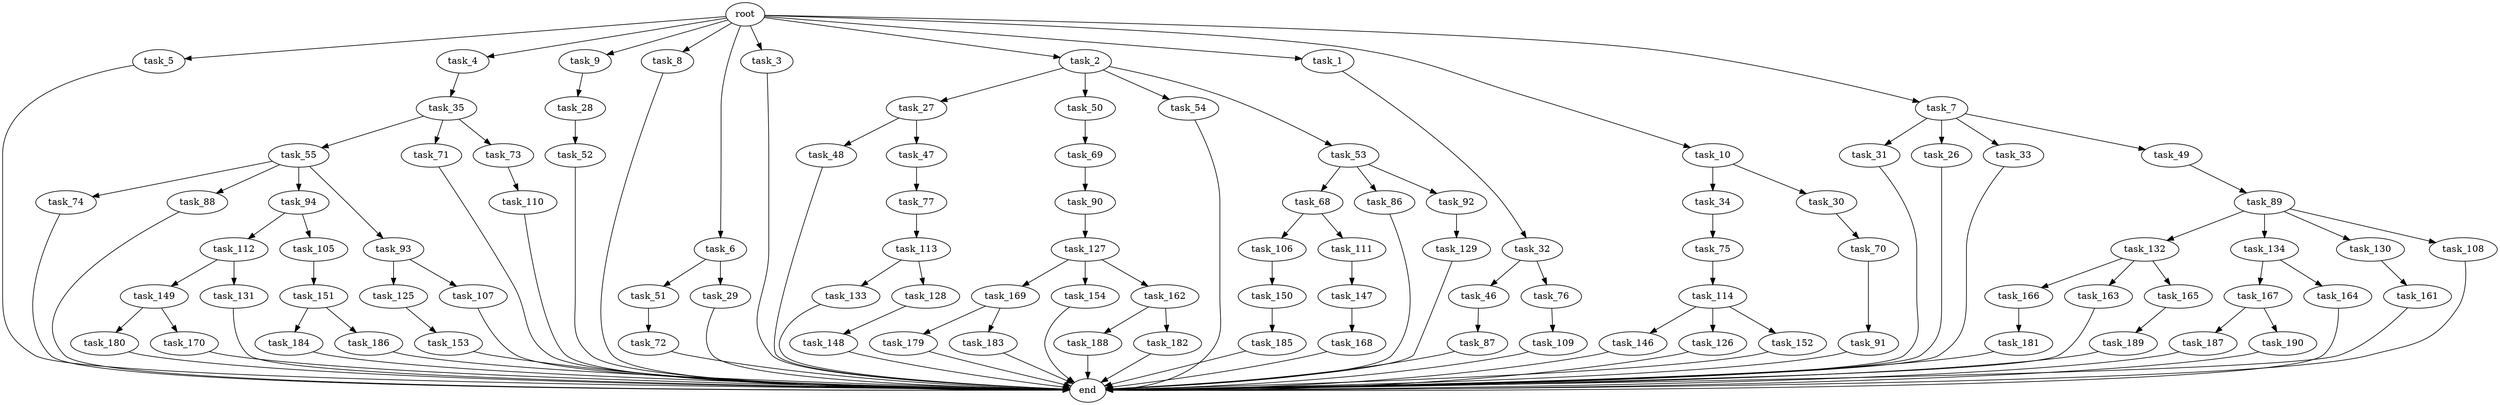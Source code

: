 digraph G {
  task_129 [size="8589934592.000000"];
  task_27 [size="6957847019.520000"];
  task_149 [size="3092376453.120000"];
  task_68 [size="6957847019.520000"];
  task_50 [size="6957847019.520000"];
  task_91 [size="3092376453.120000"];
  end [size="0.000000"];
  task_74 [size="8589934592.000000"];
  task_185 [size="6957847019.520000"];
  task_187 [size="773094113.280000"];
  task_5 [size="10.240000"];
  task_4 [size="10.240000"];
  task_151 [size="773094113.280000"];
  task_112 [size="8589934592.000000"];
  task_147 [size="1374389534.720000"];
  task_90 [size="4209067950.080000"];
  task_31 [size="6957847019.520000"];
  task_26 [size="6957847019.520000"];
  task_75 [size="1374389534.720000"];
  task_190 [size="773094113.280000"];
  task_51 [size="6957847019.520000"];
  task_28 [size="773094113.280000"];
  task_55 [size="343597383.680000"];
  task_88 [size="8589934592.000000"];
  task_9 [size="10.240000"];
  task_54 [size="6957847019.520000"];
  task_132 [size="5497558138.880000"];
  task_33 [size="6957847019.520000"];
  task_169 [size="2147483648.000000"];
  task_153 [size="773094113.280000"];
  task_8 [size="10.240000"];
  task_69 [size="4209067950.080000"];
  task_86 [size="6957847019.520000"];
  task_167 [size="2147483648.000000"];
  task_179 [size="8589934592.000000"];
  task_181 [size="4209067950.080000"];
  task_166 [size="1374389534.720000"];
  task_133 [size="1374389534.720000"];
  task_105 [size="8589934592.000000"];
  task_188 [size="343597383.680000"];
  task_150 [size="3092376453.120000"];
  task_180 [size="8589934592.000000"];
  task_131 [size="3092376453.120000"];
  task_168 [size="6957847019.520000"];
  task_52 [size="8589934592.000000"];
  task_106 [size="6957847019.520000"];
  task_134 [size="5497558138.880000"];
  task_6 [size="10.240000"];
  task_3 [size="10.240000"];
  task_111 [size="6957847019.520000"];
  task_34 [size="4209067950.080000"];
  task_125 [size="1374389534.720000"];
  task_71 [size="343597383.680000"];
  task_70 [size="8589934592.000000"];
  task_148 [size="2147483648.000000"];
  task_154 [size="2147483648.000000"];
  task_113 [size="6957847019.520000"];
  task_73 [size="343597383.680000"];
  task_170 [size="8589934592.000000"];
  task_163 [size="1374389534.720000"];
  task_161 [size="6957847019.520000"];
  task_107 [size="1374389534.720000"];
  task_165 [size="1374389534.720000"];
  task_30 [size="4209067950.080000"];
  task_48 [size="6957847019.520000"];
  task_46 [size="8589934592.000000"];
  task_32 [size="773094113.280000"];
  task_94 [size="8589934592.000000"];
  task_77 [size="1374389534.720000"];
  task_162 [size="2147483648.000000"];
  task_2 [size="10.240000"];
  task_47 [size="6957847019.520000"];
  task_1 [size="10.240000"];
  task_72 [size="2147483648.000000"];
  task_146 [size="8589934592.000000"];
  task_130 [size="5497558138.880000"];
  task_29 [size="6957847019.520000"];
  task_35 [size="1374389534.720000"];
  task_87 [size="1374389534.720000"];
  task_184 [size="6957847019.520000"];
  task_109 [size="6957847019.520000"];
  task_126 [size="8589934592.000000"];
  task_92 [size="6957847019.520000"];
  task_49 [size="6957847019.520000"];
  task_10 [size="10.240000"];
  task_7 [size="10.240000"];
  task_127 [size="343597383.680000"];
  task_189 [size="4209067950.080000"];
  task_128 [size="1374389534.720000"];
  task_110 [size="773094113.280000"];
  root [size="0.000000"];
  task_76 [size="8589934592.000000"];
  task_93 [size="8589934592.000000"];
  task_89 [size="3092376453.120000"];
  task_182 [size="343597383.680000"];
  task_108 [size="5497558138.880000"];
  task_152 [size="8589934592.000000"];
  task_183 [size="8589934592.000000"];
  task_114 [size="4209067950.080000"];
  task_186 [size="6957847019.520000"];
  task_164 [size="2147483648.000000"];
  task_53 [size="6957847019.520000"];

  task_129 -> end [size="1.000000"];
  task_27 -> task_47 [size="679477248.000000"];
  task_27 -> task_48 [size="679477248.000000"];
  task_149 -> task_170 [size="838860800.000000"];
  task_149 -> task_180 [size="838860800.000000"];
  task_68 -> task_111 [size="679477248.000000"];
  task_68 -> task_106 [size="679477248.000000"];
  task_50 -> task_69 [size="411041792.000000"];
  task_91 -> end [size="1.000000"];
  task_74 -> end [size="1.000000"];
  task_185 -> end [size="1.000000"];
  task_187 -> end [size="1.000000"];
  task_5 -> end [size="1.000000"];
  task_4 -> task_35 [size="134217728.000000"];
  task_151 -> task_184 [size="679477248.000000"];
  task_151 -> task_186 [size="679477248.000000"];
  task_112 -> task_149 [size="301989888.000000"];
  task_112 -> task_131 [size="301989888.000000"];
  task_147 -> task_168 [size="679477248.000000"];
  task_90 -> task_127 [size="33554432.000000"];
  task_31 -> end [size="1.000000"];
  task_26 -> end [size="1.000000"];
  task_75 -> task_114 [size="411041792.000000"];
  task_190 -> end [size="1.000000"];
  task_51 -> task_72 [size="209715200.000000"];
  task_28 -> task_52 [size="838860800.000000"];
  task_55 -> task_74 [size="838860800.000000"];
  task_55 -> task_94 [size="838860800.000000"];
  task_55 -> task_93 [size="838860800.000000"];
  task_55 -> task_88 [size="838860800.000000"];
  task_88 -> end [size="1.000000"];
  task_9 -> task_28 [size="75497472.000000"];
  task_54 -> end [size="1.000000"];
  task_132 -> task_163 [size="134217728.000000"];
  task_132 -> task_165 [size="134217728.000000"];
  task_132 -> task_166 [size="134217728.000000"];
  task_33 -> end [size="1.000000"];
  task_169 -> task_179 [size="838860800.000000"];
  task_169 -> task_183 [size="838860800.000000"];
  task_153 -> end [size="1.000000"];
  task_8 -> end [size="1.000000"];
  task_69 -> task_90 [size="411041792.000000"];
  task_86 -> end [size="1.000000"];
  task_167 -> task_190 [size="75497472.000000"];
  task_167 -> task_187 [size="75497472.000000"];
  task_179 -> end [size="1.000000"];
  task_181 -> end [size="1.000000"];
  task_166 -> task_181 [size="411041792.000000"];
  task_133 -> end [size="1.000000"];
  task_105 -> task_151 [size="75497472.000000"];
  task_188 -> end [size="1.000000"];
  task_150 -> task_185 [size="679477248.000000"];
  task_180 -> end [size="1.000000"];
  task_131 -> end [size="1.000000"];
  task_168 -> end [size="1.000000"];
  task_52 -> end [size="1.000000"];
  task_106 -> task_150 [size="301989888.000000"];
  task_134 -> task_167 [size="209715200.000000"];
  task_134 -> task_164 [size="209715200.000000"];
  task_6 -> task_51 [size="679477248.000000"];
  task_6 -> task_29 [size="679477248.000000"];
  task_3 -> end [size="1.000000"];
  task_111 -> task_147 [size="134217728.000000"];
  task_34 -> task_75 [size="134217728.000000"];
  task_125 -> task_153 [size="75497472.000000"];
  task_71 -> end [size="1.000000"];
  task_70 -> task_91 [size="301989888.000000"];
  task_148 -> end [size="1.000000"];
  task_154 -> end [size="1.000000"];
  task_113 -> task_133 [size="134217728.000000"];
  task_113 -> task_128 [size="134217728.000000"];
  task_73 -> task_110 [size="75497472.000000"];
  task_170 -> end [size="1.000000"];
  task_163 -> end [size="1.000000"];
  task_161 -> end [size="1.000000"];
  task_107 -> end [size="1.000000"];
  task_165 -> task_189 [size="411041792.000000"];
  task_30 -> task_70 [size="838860800.000000"];
  task_48 -> end [size="1.000000"];
  task_46 -> task_87 [size="134217728.000000"];
  task_32 -> task_46 [size="838860800.000000"];
  task_32 -> task_76 [size="838860800.000000"];
  task_94 -> task_112 [size="838860800.000000"];
  task_94 -> task_105 [size="838860800.000000"];
  task_77 -> task_113 [size="679477248.000000"];
  task_162 -> task_182 [size="33554432.000000"];
  task_162 -> task_188 [size="33554432.000000"];
  task_2 -> task_27 [size="679477248.000000"];
  task_2 -> task_53 [size="679477248.000000"];
  task_2 -> task_50 [size="679477248.000000"];
  task_2 -> task_54 [size="679477248.000000"];
  task_47 -> task_77 [size="134217728.000000"];
  task_1 -> task_32 [size="75497472.000000"];
  task_72 -> end [size="1.000000"];
  task_146 -> end [size="1.000000"];
  task_130 -> task_161 [size="679477248.000000"];
  task_29 -> end [size="1.000000"];
  task_35 -> task_71 [size="33554432.000000"];
  task_35 -> task_55 [size="33554432.000000"];
  task_35 -> task_73 [size="33554432.000000"];
  task_87 -> end [size="1.000000"];
  task_184 -> end [size="1.000000"];
  task_109 -> end [size="1.000000"];
  task_126 -> end [size="1.000000"];
  task_92 -> task_129 [size="838860800.000000"];
  task_49 -> task_89 [size="301989888.000000"];
  task_10 -> task_30 [size="411041792.000000"];
  task_10 -> task_34 [size="411041792.000000"];
  task_7 -> task_31 [size="679477248.000000"];
  task_7 -> task_49 [size="679477248.000000"];
  task_7 -> task_33 [size="679477248.000000"];
  task_7 -> task_26 [size="679477248.000000"];
  task_127 -> task_154 [size="209715200.000000"];
  task_127 -> task_169 [size="209715200.000000"];
  task_127 -> task_162 [size="209715200.000000"];
  task_189 -> end [size="1.000000"];
  task_128 -> task_148 [size="209715200.000000"];
  task_110 -> end [size="1.000000"];
  root -> task_8 [size="1.000000"];
  root -> task_10 [size="1.000000"];
  root -> task_2 [size="1.000000"];
  root -> task_5 [size="1.000000"];
  root -> task_4 [size="1.000000"];
  root -> task_9 [size="1.000000"];
  root -> task_1 [size="1.000000"];
  root -> task_7 [size="1.000000"];
  root -> task_6 [size="1.000000"];
  root -> task_3 [size="1.000000"];
  task_76 -> task_109 [size="679477248.000000"];
  task_93 -> task_125 [size="134217728.000000"];
  task_93 -> task_107 [size="134217728.000000"];
  task_89 -> task_108 [size="536870912.000000"];
  task_89 -> task_130 [size="536870912.000000"];
  task_89 -> task_132 [size="536870912.000000"];
  task_89 -> task_134 [size="536870912.000000"];
  task_182 -> end [size="1.000000"];
  task_108 -> end [size="1.000000"];
  task_152 -> end [size="1.000000"];
  task_183 -> end [size="1.000000"];
  task_114 -> task_146 [size="838860800.000000"];
  task_114 -> task_152 [size="838860800.000000"];
  task_114 -> task_126 [size="838860800.000000"];
  task_186 -> end [size="1.000000"];
  task_164 -> end [size="1.000000"];
  task_53 -> task_68 [size="679477248.000000"];
  task_53 -> task_86 [size="679477248.000000"];
  task_53 -> task_92 [size="679477248.000000"];
}
